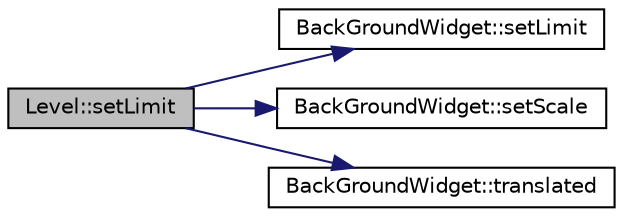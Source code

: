 digraph G
{
  edge [fontname="Helvetica",fontsize="10",labelfontname="Helvetica",labelfontsize="10"];
  node [fontname="Helvetica",fontsize="10",shape=record];
  rankdir="LR";
  Node1 [label="Level::setLimit",height=0.2,width=0.4,color="black", fillcolor="grey75", style="filled" fontcolor="black"];
  Node1 -> Node2 [color="midnightblue",fontsize="10",style="solid",fontname="Helvetica"];
  Node2 [label="BackGroundWidget::setLimit",height=0.2,width=0.4,color="black", fillcolor="white", style="filled",URL="$classBackGroundWidget.html#a1bb75312cb36034eb30f6410301f84c4"];
  Node1 -> Node3 [color="midnightblue",fontsize="10",style="solid",fontname="Helvetica"];
  Node3 [label="BackGroundWidget::setScale",height=0.2,width=0.4,color="black", fillcolor="white", style="filled",URL="$classBackGroundWidget.html#a8a9f8afb5b2ba262a76fe7a809f15276"];
  Node1 -> Node4 [color="midnightblue",fontsize="10",style="solid",fontname="Helvetica"];
  Node4 [label="BackGroundWidget::translated",height=0.2,width=0.4,color="black", fillcolor="white", style="filled",URL="$classBackGroundWidget.html#afe0c2da39c644ef0257830d923ae4b99"];
}
